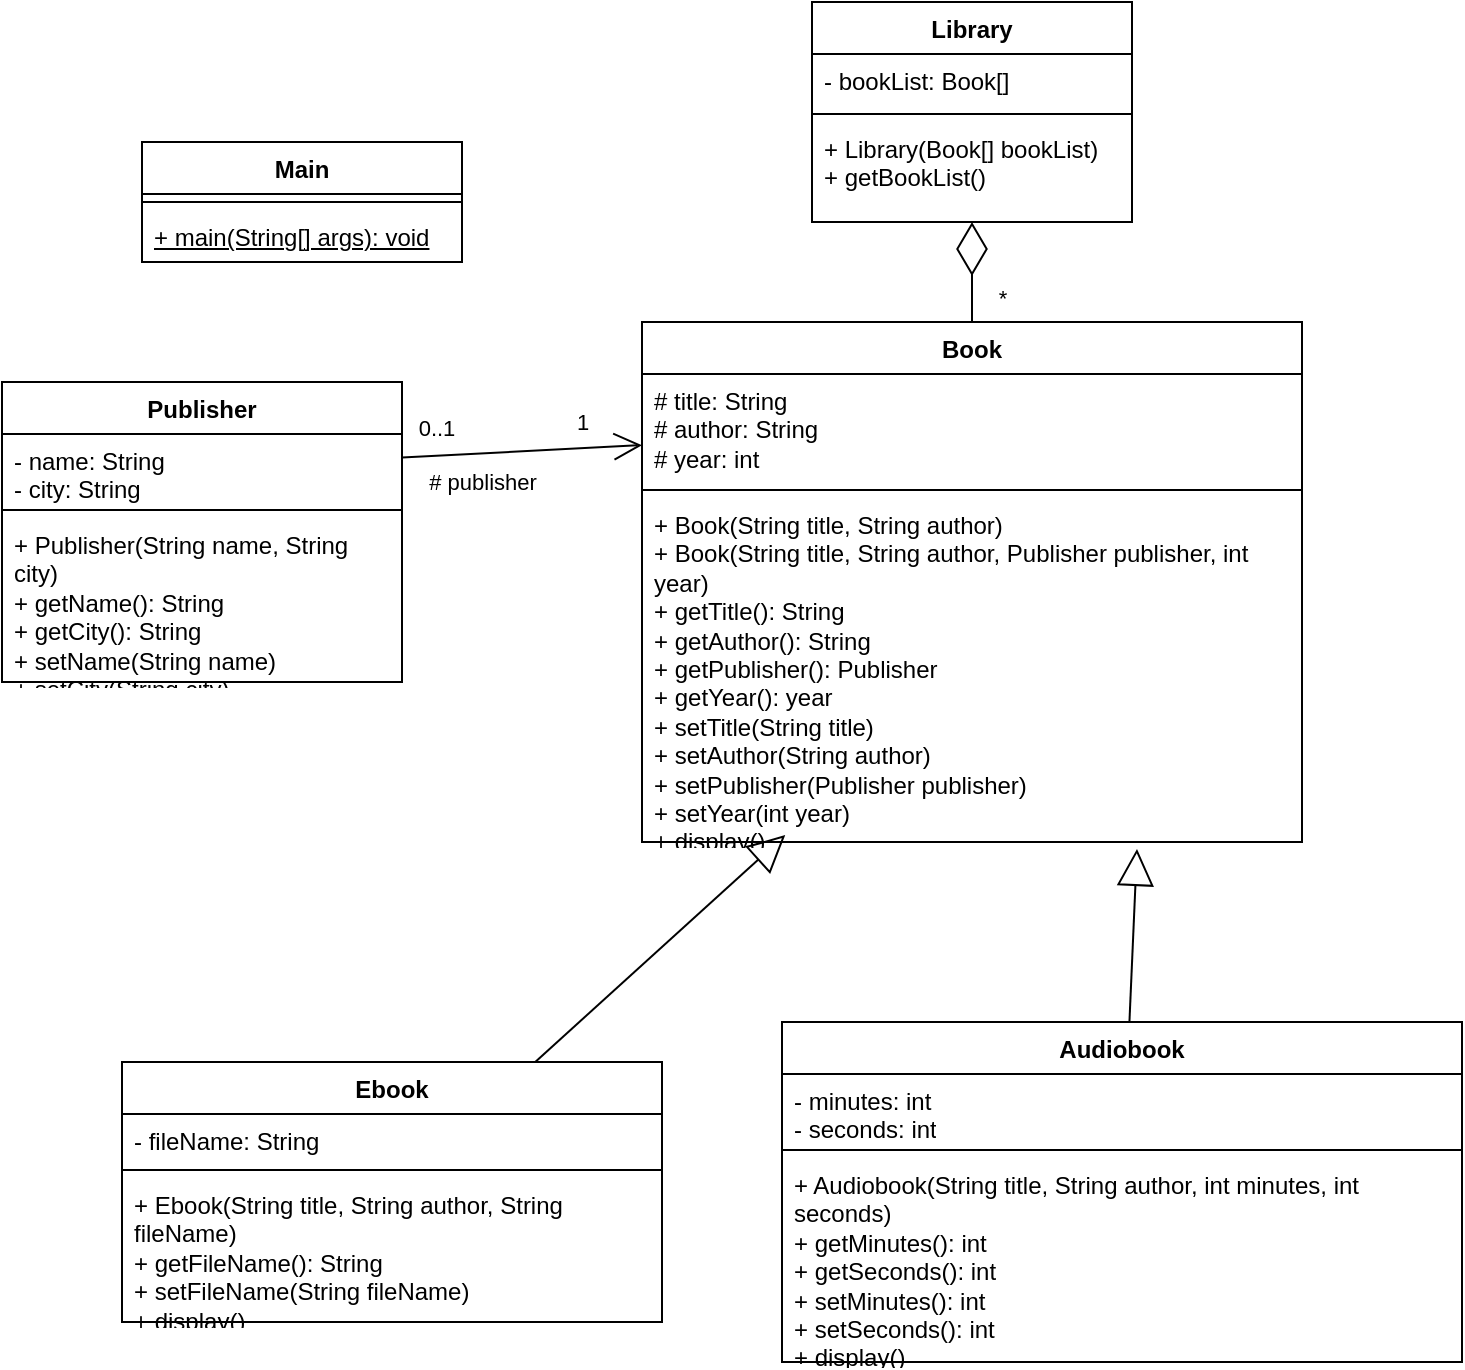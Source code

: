 <mxfile version="22.1.7" type="device">
  <diagram name="Strona-1" id="31Ig-WbMojxuHOMZwrKY">
    <mxGraphModel dx="1050" dy="530" grid="1" gridSize="10" guides="1" tooltips="1" connect="1" arrows="1" fold="1" page="1" pageScale="1" pageWidth="827" pageHeight="1169" math="0" shadow="0">
      <root>
        <mxCell id="0" />
        <mxCell id="1" parent="0" />
        <mxCell id="b2WRr6cMhEm71QmzdcJh-5" value="Library" style="swimlane;fontStyle=1;align=center;verticalAlign=top;childLayout=stackLayout;horizontal=1;startSize=26;horizontalStack=0;resizeParent=1;resizeParentMax=0;resizeLast=0;collapsible=1;marginBottom=0;whiteSpace=wrap;html=1;" parent="1" vertex="1">
          <mxGeometry x="465" y="10" width="160" height="110" as="geometry" />
        </mxCell>
        <mxCell id="b2WRr6cMhEm71QmzdcJh-6" value="&lt;div&gt;- bookList: Book[]&lt;/div&gt;" style="text;strokeColor=none;fillColor=none;align=left;verticalAlign=top;spacingLeft=4;spacingRight=4;overflow=hidden;rotatable=0;points=[[0,0.5],[1,0.5]];portConstraint=eastwest;whiteSpace=wrap;html=1;" parent="b2WRr6cMhEm71QmzdcJh-5" vertex="1">
          <mxGeometry y="26" width="160" height="26" as="geometry" />
        </mxCell>
        <mxCell id="b2WRr6cMhEm71QmzdcJh-7" value="" style="line;strokeWidth=1;fillColor=none;align=left;verticalAlign=middle;spacingTop=-1;spacingLeft=3;spacingRight=3;rotatable=0;labelPosition=right;points=[];portConstraint=eastwest;strokeColor=inherit;" parent="b2WRr6cMhEm71QmzdcJh-5" vertex="1">
          <mxGeometry y="52" width="160" height="8" as="geometry" />
        </mxCell>
        <mxCell id="b2WRr6cMhEm71QmzdcJh-8" value="&lt;div&gt;+ Library(Book[] bookList)&lt;/div&gt;&lt;div&gt;+ getBookList()&lt;br&gt;&lt;/div&gt;" style="text;strokeColor=none;fillColor=none;align=left;verticalAlign=top;spacingLeft=4;spacingRight=4;overflow=hidden;rotatable=0;points=[[0,0.5],[1,0.5]];portConstraint=eastwest;whiteSpace=wrap;html=1;" parent="b2WRr6cMhEm71QmzdcJh-5" vertex="1">
          <mxGeometry y="60" width="160" height="50" as="geometry" />
        </mxCell>
        <mxCell id="b2WRr6cMhEm71QmzdcJh-9" value="Main" style="swimlane;fontStyle=1;align=center;verticalAlign=top;childLayout=stackLayout;horizontal=1;startSize=26;horizontalStack=0;resizeParent=1;resizeParentMax=0;resizeLast=0;collapsible=1;marginBottom=0;whiteSpace=wrap;html=1;" parent="1" vertex="1">
          <mxGeometry x="130" y="80" width="160" height="60" as="geometry" />
        </mxCell>
        <mxCell id="b2WRr6cMhEm71QmzdcJh-11" value="" style="line;strokeWidth=1;fillColor=none;align=left;verticalAlign=middle;spacingTop=-1;spacingLeft=3;spacingRight=3;rotatable=0;labelPosition=right;points=[];portConstraint=eastwest;strokeColor=inherit;" parent="b2WRr6cMhEm71QmzdcJh-9" vertex="1">
          <mxGeometry y="26" width="160" height="8" as="geometry" />
        </mxCell>
        <mxCell id="b2WRr6cMhEm71QmzdcJh-12" value="&lt;u&gt;+ main(String[] args): void&lt;/u&gt;" style="text;strokeColor=none;fillColor=none;align=left;verticalAlign=top;spacingLeft=4;spacingRight=4;overflow=hidden;rotatable=0;points=[[0,0.5],[1,0.5]];portConstraint=eastwest;whiteSpace=wrap;html=1;" parent="b2WRr6cMhEm71QmzdcJh-9" vertex="1">
          <mxGeometry y="34" width="160" height="26" as="geometry" />
        </mxCell>
        <mxCell id="b2WRr6cMhEm71QmzdcJh-13" value="Book" style="swimlane;fontStyle=1;align=center;verticalAlign=top;childLayout=stackLayout;horizontal=1;startSize=26;horizontalStack=0;resizeParent=1;resizeParentMax=0;resizeLast=0;collapsible=1;marginBottom=0;whiteSpace=wrap;html=1;" parent="1" vertex="1">
          <mxGeometry x="380" y="170" width="330" height="260" as="geometry" />
        </mxCell>
        <mxCell id="b2WRr6cMhEm71QmzdcJh-14" value="&lt;div&gt;# title: String&lt;/div&gt;&lt;div&gt;# author: String&lt;br&gt;&lt;/div&gt;&lt;div&gt;# year: int&lt;br&gt;&lt;/div&gt;" style="text;strokeColor=none;fillColor=none;align=left;verticalAlign=top;spacingLeft=4;spacingRight=4;overflow=hidden;rotatable=0;points=[[0,0.5],[1,0.5]];portConstraint=eastwest;whiteSpace=wrap;html=1;" parent="b2WRr6cMhEm71QmzdcJh-13" vertex="1">
          <mxGeometry y="26" width="330" height="54" as="geometry" />
        </mxCell>
        <mxCell id="b2WRr6cMhEm71QmzdcJh-15" value="" style="line;strokeWidth=1;fillColor=none;align=left;verticalAlign=middle;spacingTop=-1;spacingLeft=3;spacingRight=3;rotatable=0;labelPosition=right;points=[];portConstraint=eastwest;strokeColor=inherit;" parent="b2WRr6cMhEm71QmzdcJh-13" vertex="1">
          <mxGeometry y="80" width="330" height="8" as="geometry" />
        </mxCell>
        <mxCell id="b2WRr6cMhEm71QmzdcJh-16" value="&lt;div&gt;+ Book(String title, String author)&lt;/div&gt;&lt;div&gt;+ Book(String title, String author, Publisher publisher, int year)&lt;br&gt;&lt;/div&gt;&lt;div&gt;+ getTitle(): String&lt;/div&gt;&lt;div&gt;+ getAuthor(): String&lt;/div&gt;&lt;div&gt;+ getPublisher(): Publisher&lt;/div&gt;&lt;div&gt;+ getYear(): year&lt;br&gt;&lt;/div&gt;&lt;div&gt;+ setTitle(String title)&lt;/div&gt;&lt;div&gt;+ setAuthor(String author)&lt;/div&gt;&lt;div&gt;+ setPublisher(Publisher publisher)&lt;/div&gt;&lt;div&gt;+ setYear(int year)&lt;br&gt;&lt;/div&gt;&lt;div&gt;+ display()&lt;br&gt;&lt;/div&gt;" style="text;strokeColor=none;fillColor=none;align=left;verticalAlign=top;spacingLeft=4;spacingRight=4;overflow=hidden;rotatable=0;points=[[0,0.5],[1,0.5]];portConstraint=eastwest;whiteSpace=wrap;html=1;" parent="b2WRr6cMhEm71QmzdcJh-13" vertex="1">
          <mxGeometry y="88" width="330" height="172" as="geometry" />
        </mxCell>
        <mxCell id="b2WRr6cMhEm71QmzdcJh-17" value="Ebook" style="swimlane;fontStyle=1;align=center;verticalAlign=top;childLayout=stackLayout;horizontal=1;startSize=26;horizontalStack=0;resizeParent=1;resizeParentMax=0;resizeLast=0;collapsible=1;marginBottom=0;whiteSpace=wrap;html=1;" parent="1" vertex="1">
          <mxGeometry x="120" y="540" width="270" height="130" as="geometry" />
        </mxCell>
        <mxCell id="b2WRr6cMhEm71QmzdcJh-18" value="- fileName: String" style="text;strokeColor=none;fillColor=none;align=left;verticalAlign=top;spacingLeft=4;spacingRight=4;overflow=hidden;rotatable=0;points=[[0,0.5],[1,0.5]];portConstraint=eastwest;whiteSpace=wrap;html=1;" parent="b2WRr6cMhEm71QmzdcJh-17" vertex="1">
          <mxGeometry y="26" width="270" height="24" as="geometry" />
        </mxCell>
        <mxCell id="b2WRr6cMhEm71QmzdcJh-19" value="" style="line;strokeWidth=1;fillColor=none;align=left;verticalAlign=middle;spacingTop=-1;spacingLeft=3;spacingRight=3;rotatable=0;labelPosition=right;points=[];portConstraint=eastwest;strokeColor=inherit;" parent="b2WRr6cMhEm71QmzdcJh-17" vertex="1">
          <mxGeometry y="50" width="270" height="8" as="geometry" />
        </mxCell>
        <mxCell id="b2WRr6cMhEm71QmzdcJh-20" value="&lt;div&gt;+ Ebook(String title, String author, String fileName)&lt;/div&gt;&lt;div&gt;+ getFileName(): String&lt;/div&gt;&lt;div&gt;+ setFileName(String fileName)&lt;/div&gt;&lt;div&gt;+ display()&lt;br&gt;&lt;/div&gt;" style="text;strokeColor=none;fillColor=none;align=left;verticalAlign=top;spacingLeft=4;spacingRight=4;overflow=hidden;rotatable=0;points=[[0,0.5],[1,0.5]];portConstraint=eastwest;whiteSpace=wrap;html=1;" parent="b2WRr6cMhEm71QmzdcJh-17" vertex="1">
          <mxGeometry y="58" width="270" height="72" as="geometry" />
        </mxCell>
        <mxCell id="b2WRr6cMhEm71QmzdcJh-21" value="Audiobook" style="swimlane;fontStyle=1;align=center;verticalAlign=top;childLayout=stackLayout;horizontal=1;startSize=26;horizontalStack=0;resizeParent=1;resizeParentMax=0;resizeLast=0;collapsible=1;marginBottom=0;whiteSpace=wrap;html=1;" parent="1" vertex="1">
          <mxGeometry x="450" y="520" width="340" height="170" as="geometry" />
        </mxCell>
        <mxCell id="b2WRr6cMhEm71QmzdcJh-22" value="&lt;div&gt;- minutes: int&lt;/div&gt;&lt;div&gt;- seconds: int&lt;br&gt;&lt;/div&gt;" style="text;strokeColor=none;fillColor=none;align=left;verticalAlign=top;spacingLeft=4;spacingRight=4;overflow=hidden;rotatable=0;points=[[0,0.5],[1,0.5]];portConstraint=eastwest;whiteSpace=wrap;html=1;" parent="b2WRr6cMhEm71QmzdcJh-21" vertex="1">
          <mxGeometry y="26" width="340" height="34" as="geometry" />
        </mxCell>
        <mxCell id="b2WRr6cMhEm71QmzdcJh-23" value="" style="line;strokeWidth=1;fillColor=none;align=left;verticalAlign=middle;spacingTop=-1;spacingLeft=3;spacingRight=3;rotatable=0;labelPosition=right;points=[];portConstraint=eastwest;strokeColor=inherit;" parent="b2WRr6cMhEm71QmzdcJh-21" vertex="1">
          <mxGeometry y="60" width="340" height="8" as="geometry" />
        </mxCell>
        <mxCell id="b2WRr6cMhEm71QmzdcJh-24" value="&lt;div&gt;+ Audiobook(String title, String author, int minutes, int seconds)&lt;/div&gt;&lt;div&gt;+ getMinutes(): int&lt;/div&gt;&lt;div&gt;+ getSeconds(): int&lt;/div&gt;&lt;div&gt;+ setMinutes(): int&lt;/div&gt;&lt;div&gt;+ setSeconds(): int&lt;/div&gt;&lt;div&gt;+ display()&lt;br&gt;&lt;/div&gt;" style="text;strokeColor=none;fillColor=none;align=left;verticalAlign=top;spacingLeft=4;spacingRight=4;overflow=hidden;rotatable=0;points=[[0,0.5],[1,0.5]];portConstraint=eastwest;whiteSpace=wrap;html=1;" parent="b2WRr6cMhEm71QmzdcJh-21" vertex="1">
          <mxGeometry y="68" width="340" height="102" as="geometry" />
        </mxCell>
        <mxCell id="b2WRr6cMhEm71QmzdcJh-27" value="" style="endArrow=block;endSize=16;endFill=0;html=1;rounded=0;entryX=0.217;entryY=0.98;entryDx=0;entryDy=0;entryPerimeter=0;" parent="1" source="b2WRr6cMhEm71QmzdcJh-17" target="b2WRr6cMhEm71QmzdcJh-16" edge="1">
          <mxGeometry width="160" relative="1" as="geometry">
            <mxPoint x="580" y="320" as="sourcePoint" />
            <mxPoint x="740" y="320" as="targetPoint" />
            <mxPoint as="offset" />
          </mxGeometry>
        </mxCell>
        <mxCell id="b2WRr6cMhEm71QmzdcJh-28" value="" style="endArrow=block;endSize=16;endFill=0;html=1;rounded=0;entryX=0.75;entryY=1.02;entryDx=0;entryDy=0;entryPerimeter=0;" parent="1" source="b2WRr6cMhEm71QmzdcJh-21" target="b2WRr6cMhEm71QmzdcJh-16" edge="1">
          <mxGeometry width="160" relative="1" as="geometry">
            <mxPoint x="330" y="350" as="sourcePoint" />
            <mxPoint x="490" y="350" as="targetPoint" />
          </mxGeometry>
        </mxCell>
        <mxCell id="b2WRr6cMhEm71QmzdcJh-29" value="" style="endArrow=diamondThin;endFill=0;endSize=24;html=1;rounded=0;exitX=0.5;exitY=0;exitDx=0;exitDy=0;" parent="1" source="b2WRr6cMhEm71QmzdcJh-13" target="b2WRr6cMhEm71QmzdcJh-8" edge="1">
          <mxGeometry width="160" relative="1" as="geometry">
            <mxPoint x="320" y="180" as="sourcePoint" />
            <mxPoint x="480" y="180" as="targetPoint" />
          </mxGeometry>
        </mxCell>
        <mxCell id="1mkqroyUCFgkhkHr-XCh-9" value="*" style="edgeLabel;html=1;align=center;verticalAlign=middle;resizable=0;points=[];" vertex="1" connectable="0" parent="b2WRr6cMhEm71QmzdcJh-29">
          <mxGeometry x="-0.52" y="-3" relative="1" as="geometry">
            <mxPoint x="12" as="offset" />
          </mxGeometry>
        </mxCell>
        <mxCell id="1mkqroyUCFgkhkHr-XCh-1" value="Publisher" style="swimlane;fontStyle=1;align=center;verticalAlign=top;childLayout=stackLayout;horizontal=1;startSize=26;horizontalStack=0;resizeParent=1;resizeParentMax=0;resizeLast=0;collapsible=1;marginBottom=0;whiteSpace=wrap;html=1;" vertex="1" parent="1">
          <mxGeometry x="60" y="200" width="200" height="150" as="geometry" />
        </mxCell>
        <mxCell id="1mkqroyUCFgkhkHr-XCh-2" value="&lt;div&gt;- name: String&lt;/div&gt;&lt;div&gt;- city: String&lt;br&gt;&lt;/div&gt;" style="text;strokeColor=none;fillColor=none;align=left;verticalAlign=top;spacingLeft=4;spacingRight=4;overflow=hidden;rotatable=0;points=[[0,0.5],[1,0.5]];portConstraint=eastwest;whiteSpace=wrap;html=1;" vertex="1" parent="1mkqroyUCFgkhkHr-XCh-1">
          <mxGeometry y="26" width="200" height="34" as="geometry" />
        </mxCell>
        <mxCell id="1mkqroyUCFgkhkHr-XCh-3" value="" style="line;strokeWidth=1;fillColor=none;align=left;verticalAlign=middle;spacingTop=-1;spacingLeft=3;spacingRight=3;rotatable=0;labelPosition=right;points=[];portConstraint=eastwest;strokeColor=inherit;" vertex="1" parent="1mkqroyUCFgkhkHr-XCh-1">
          <mxGeometry y="60" width="200" height="8" as="geometry" />
        </mxCell>
        <mxCell id="1mkqroyUCFgkhkHr-XCh-4" value="&lt;div&gt;+ Publisher(String name, String city)&lt;/div&gt;&lt;div&gt;+ getName(): String&lt;/div&gt;&lt;div&gt;+ getCity(): String&lt;/div&gt;&lt;div&gt;+ setName(String name)&lt;/div&gt;&lt;div&gt;+ setCity(String city)&lt;br&gt;&lt;/div&gt;" style="text;strokeColor=none;fillColor=none;align=left;verticalAlign=top;spacingLeft=4;spacingRight=4;overflow=hidden;rotatable=0;points=[[0,0.5],[1,0.5]];portConstraint=eastwest;whiteSpace=wrap;html=1;" vertex="1" parent="1mkqroyUCFgkhkHr-XCh-1">
          <mxGeometry y="68" width="200" height="82" as="geometry" />
        </mxCell>
        <mxCell id="1mkqroyUCFgkhkHr-XCh-5" value="" style="endArrow=open;endFill=1;endSize=12;html=1;rounded=0;" edge="1" parent="1" source="1mkqroyUCFgkhkHr-XCh-2" target="b2WRr6cMhEm71QmzdcJh-14">
          <mxGeometry width="160" relative="1" as="geometry">
            <mxPoint x="210" y="410" as="sourcePoint" />
            <mxPoint x="370" y="410" as="targetPoint" />
          </mxGeometry>
        </mxCell>
        <mxCell id="1mkqroyUCFgkhkHr-XCh-6" value="0..1" style="edgeLabel;html=1;align=center;verticalAlign=middle;resizable=0;points=[];" vertex="1" connectable="0" parent="1mkqroyUCFgkhkHr-XCh-5">
          <mxGeometry x="-0.719" y="-2" relative="1" as="geometry">
            <mxPoint y="-16" as="offset" />
          </mxGeometry>
        </mxCell>
        <mxCell id="1mkqroyUCFgkhkHr-XCh-7" value="# publisher" style="edgeLabel;html=1;align=center;verticalAlign=middle;resizable=0;points=[];" vertex="1" connectable="0" parent="1mkqroyUCFgkhkHr-XCh-5">
          <mxGeometry x="-0.4" relative="1" as="geometry">
            <mxPoint x="4" y="14" as="offset" />
          </mxGeometry>
        </mxCell>
        <mxCell id="1mkqroyUCFgkhkHr-XCh-8" value="1" style="edgeLabel;html=1;align=center;verticalAlign=middle;resizable=0;points=[];" vertex="1" connectable="0" parent="1mkqroyUCFgkhkHr-XCh-5">
          <mxGeometry x="0.5" relative="1" as="geometry">
            <mxPoint y="-13" as="offset" />
          </mxGeometry>
        </mxCell>
      </root>
    </mxGraphModel>
  </diagram>
</mxfile>
